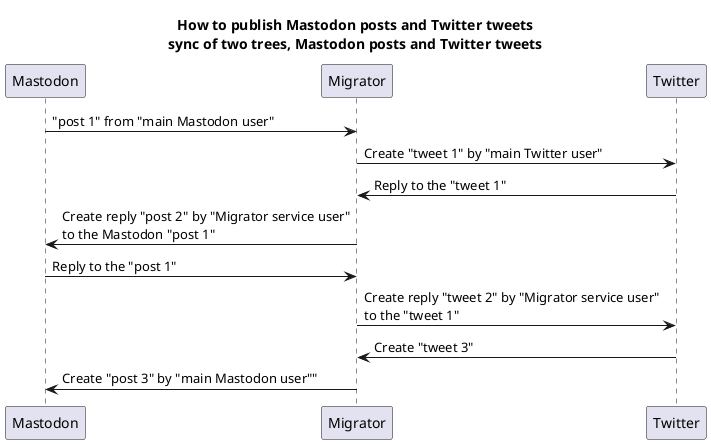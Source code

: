 @startuml
title How to publish Mastodon posts and Twitter tweets\nsync of two trees, Mastodon posts and Twitter tweets
Mastodon -> Migrator : "post 1" from "main Mastodon user"
Migrator -> Twitter : Create "tweet 1" by "main Twitter user"
Twitter -> Migrator : Reply to the "tweet 1"
Migrator -> Mastodon : Create reply "post 2" by "Migrator service user"\nto the Mastodon "post 1"
Mastodon -> Migrator : Reply to the "post 1"
Migrator -> Twitter : Create reply "tweet 2" by "Migrator service user"\nto the "tweet 1"
Twitter -> Migrator : Create "tweet 3"
Migrator -> Mastodon : Create "post 3" by "main Mastodon user""
@enduml
